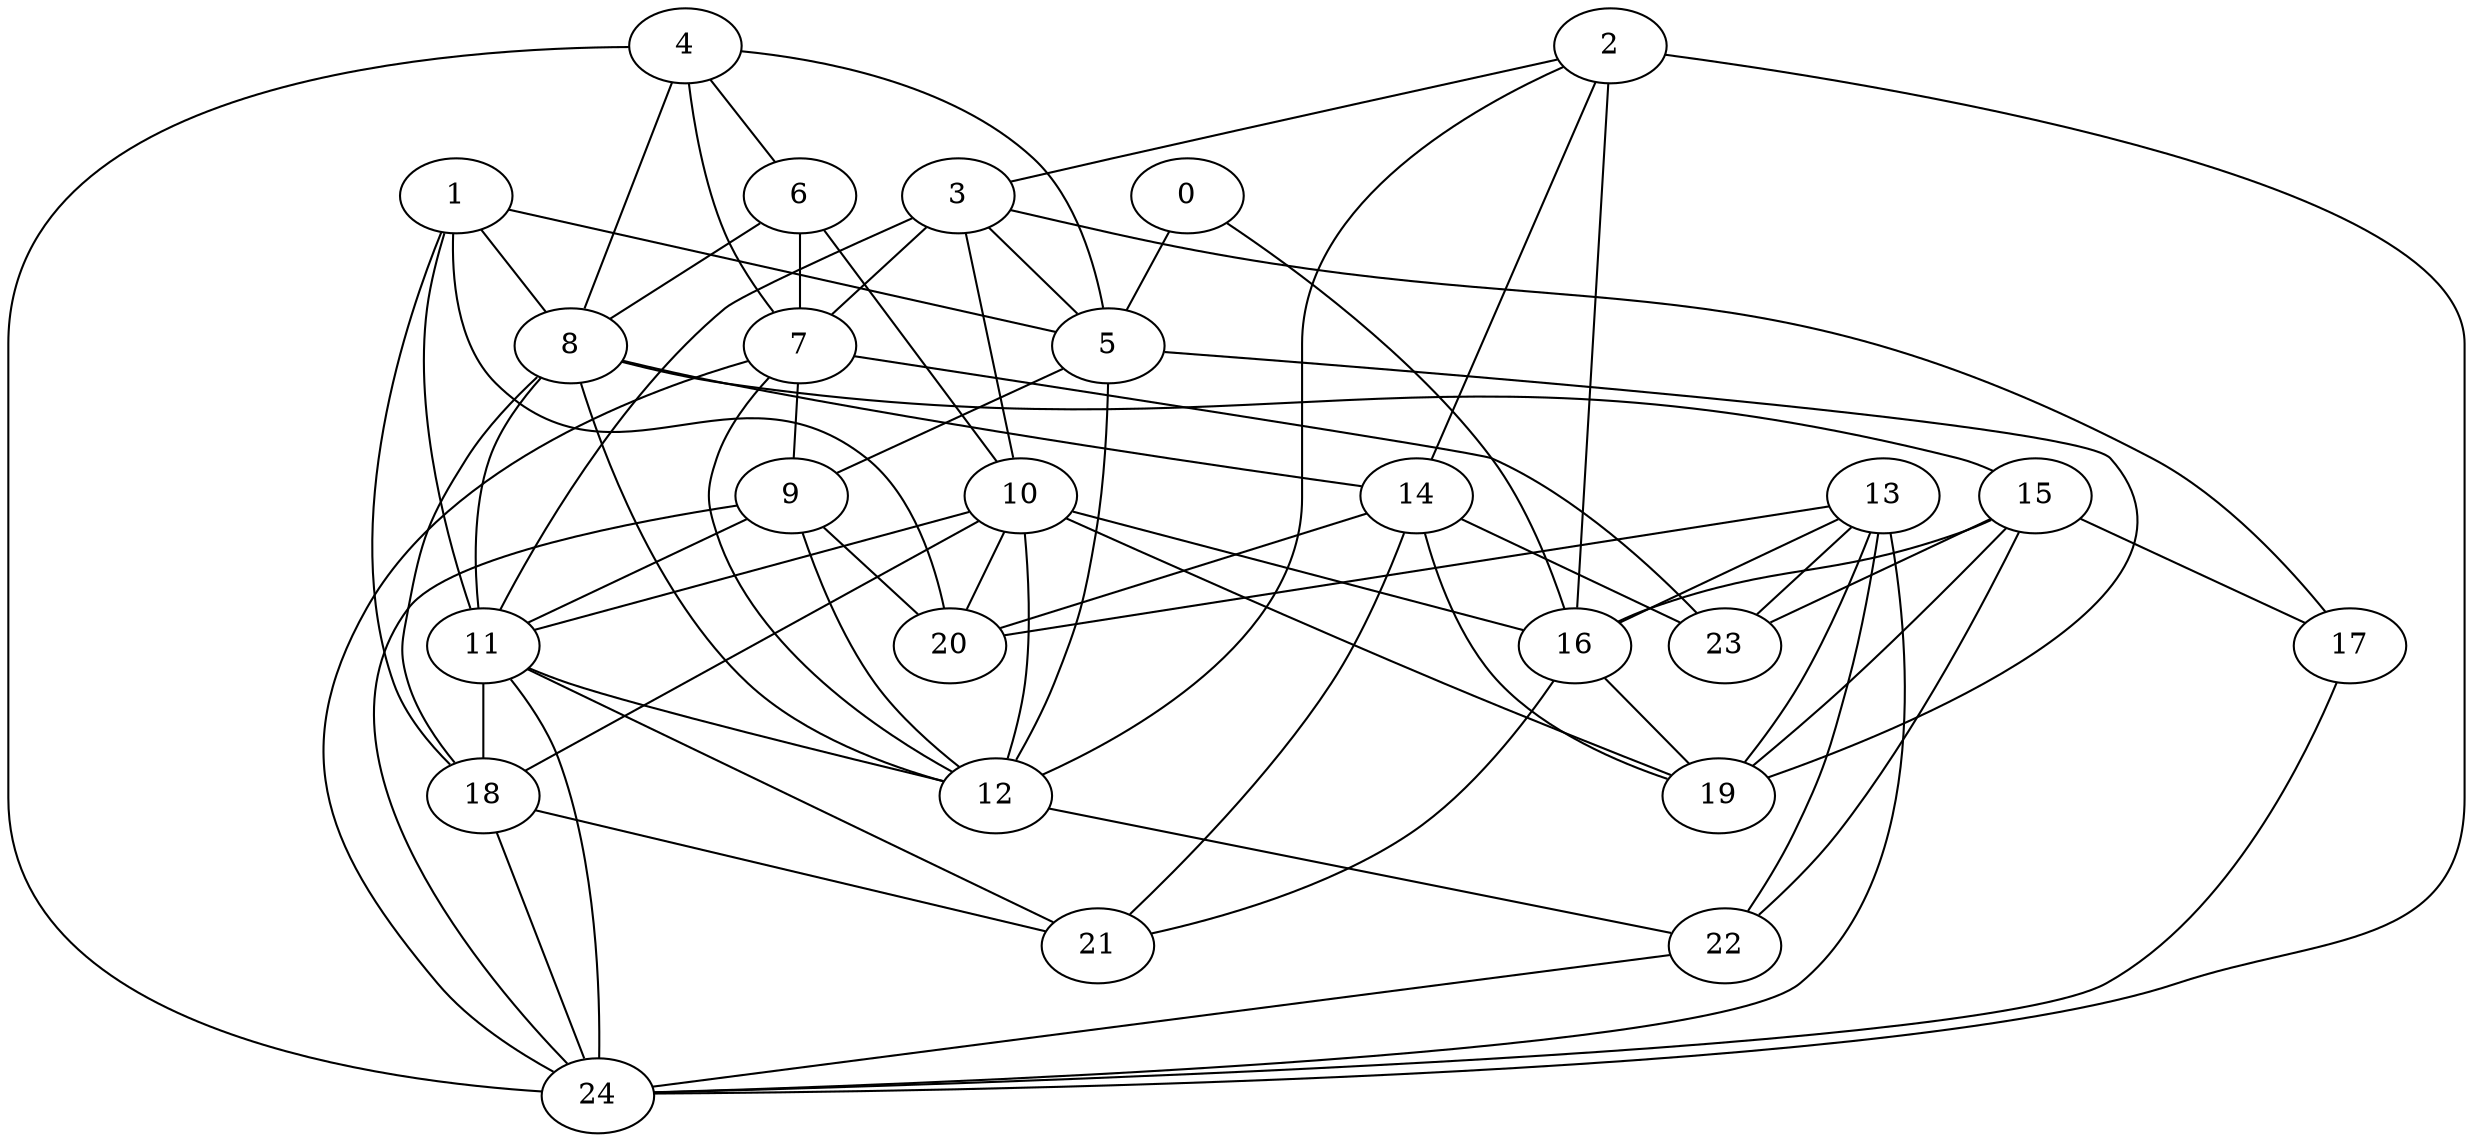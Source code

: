 strict graph "gnp_random_graph(25,0.25)" {
0;
1;
2;
3;
4;
5;
6;
7;
8;
9;
10;
11;
12;
13;
14;
15;
16;
17;
18;
19;
20;
21;
22;
23;
24;
0 -- 16  [is_available=True, prob="1.0"];
0 -- 5  [is_available=True, prob="0.541989516759"];
1 -- 8  [is_available=True, prob="1.0"];
1 -- 18  [is_available=True, prob="1.0"];
1 -- 11  [is_available=True, prob="0.328389977285"];
1 -- 20  [is_available=True, prob="0.10175680332"];
1 -- 5  [is_available=True, prob="1.0"];
2 -- 16  [is_available=True, prob="0.521311130215"];
2 -- 24  [is_available=True, prob="0.327510060055"];
2 -- 3  [is_available=True, prob="0.66885835319"];
2 -- 12  [is_available=True, prob="0.781337453877"];
2 -- 14  [is_available=True, prob="0.600283707655"];
3 -- 5  [is_available=True, prob="0.502695647404"];
3 -- 7  [is_available=True, prob="0.7807134716"];
3 -- 10  [is_available=True, prob="0.479539138618"];
3 -- 11  [is_available=True, prob="0.383694430952"];
3 -- 17  [is_available=True, prob="1.0"];
4 -- 8  [is_available=True, prob="0.0786701958569"];
4 -- 24  [is_available=True, prob="0.208310468881"];
4 -- 5  [is_available=True, prob="0.453879669253"];
4 -- 6  [is_available=True, prob="1.0"];
4 -- 7  [is_available=True, prob="1.0"];
5 -- 9  [is_available=True, prob="1.0"];
5 -- 12  [is_available=True, prob="0.0278507744914"];
5 -- 19  [is_available=True, prob="0.701940078361"];
6 -- 8  [is_available=True, prob="0.721183442201"];
6 -- 10  [is_available=True, prob="1.0"];
6 -- 7  [is_available=True, prob="0.187864171416"];
7 -- 9  [is_available=True, prob="0.46742885063"];
7 -- 12  [is_available=True, prob="0.698342458766"];
7 -- 23  [is_available=True, prob="0.780330349429"];
7 -- 24  [is_available=True, prob="0.979503609448"];
8 -- 11  [is_available=True, prob="1.0"];
8 -- 12  [is_available=True, prob="1.0"];
8 -- 14  [is_available=True, prob="1.0"];
8 -- 15  [is_available=True, prob="1.0"];
8 -- 18  [is_available=True, prob="0.35532738519"];
9 -- 11  [is_available=True, prob="0.920753739008"];
9 -- 12  [is_available=True, prob="0.429825648699"];
9 -- 20  [is_available=True, prob="1.0"];
9 -- 24  [is_available=True, prob="0.734992495455"];
10 -- 11  [is_available=True, prob="0.405695857264"];
10 -- 12  [is_available=True, prob="1.0"];
10 -- 16  [is_available=True, prob="0.321470187256"];
10 -- 18  [is_available=True, prob="0.353763226911"];
10 -- 19  [is_available=True, prob="0.0544519695733"];
10 -- 20  [is_available=True, prob="1.0"];
11 -- 12  [is_available=True, prob="1.0"];
11 -- 18  [is_available=True, prob="0.674145206043"];
11 -- 21  [is_available=True, prob="0.656169001025"];
11 -- 24  [is_available=True, prob="0.683475842768"];
12 -- 22  [is_available=True, prob="0.683066371713"];
13 -- 16  [is_available=True, prob="0.390754316542"];
13 -- 19  [is_available=True, prob="0.32800301671"];
13 -- 20  [is_available=True, prob="0.382929283315"];
13 -- 22  [is_available=True, prob="0.314345042543"];
13 -- 23  [is_available=True, prob="0.997405276577"];
13 -- 24  [is_available=True, prob="0.127056260395"];
14 -- 19  [is_available=True, prob="0.98295366433"];
14 -- 20  [is_available=True, prob="0.088692775904"];
14 -- 21  [is_available=True, prob="1.0"];
14 -- 23  [is_available=True, prob="1.0"];
15 -- 16  [is_available=True, prob="0.573903800172"];
15 -- 17  [is_available=True, prob="1.0"];
15 -- 19  [is_available=True, prob="0.594746938111"];
15 -- 22  [is_available=True, prob="0.635873870275"];
15 -- 23  [is_available=True, prob="0.567624889737"];
16 -- 19  [is_available=True, prob="0.175762985818"];
16 -- 21  [is_available=True, prob="0.336773604318"];
17 -- 24  [is_available=True, prob="0.0570673846768"];
18 -- 21  [is_available=True, prob="0.169671184452"];
18 -- 24  [is_available=True, prob="1.0"];
22 -- 24  [is_available=True, prob="0.361172212203"];
}
